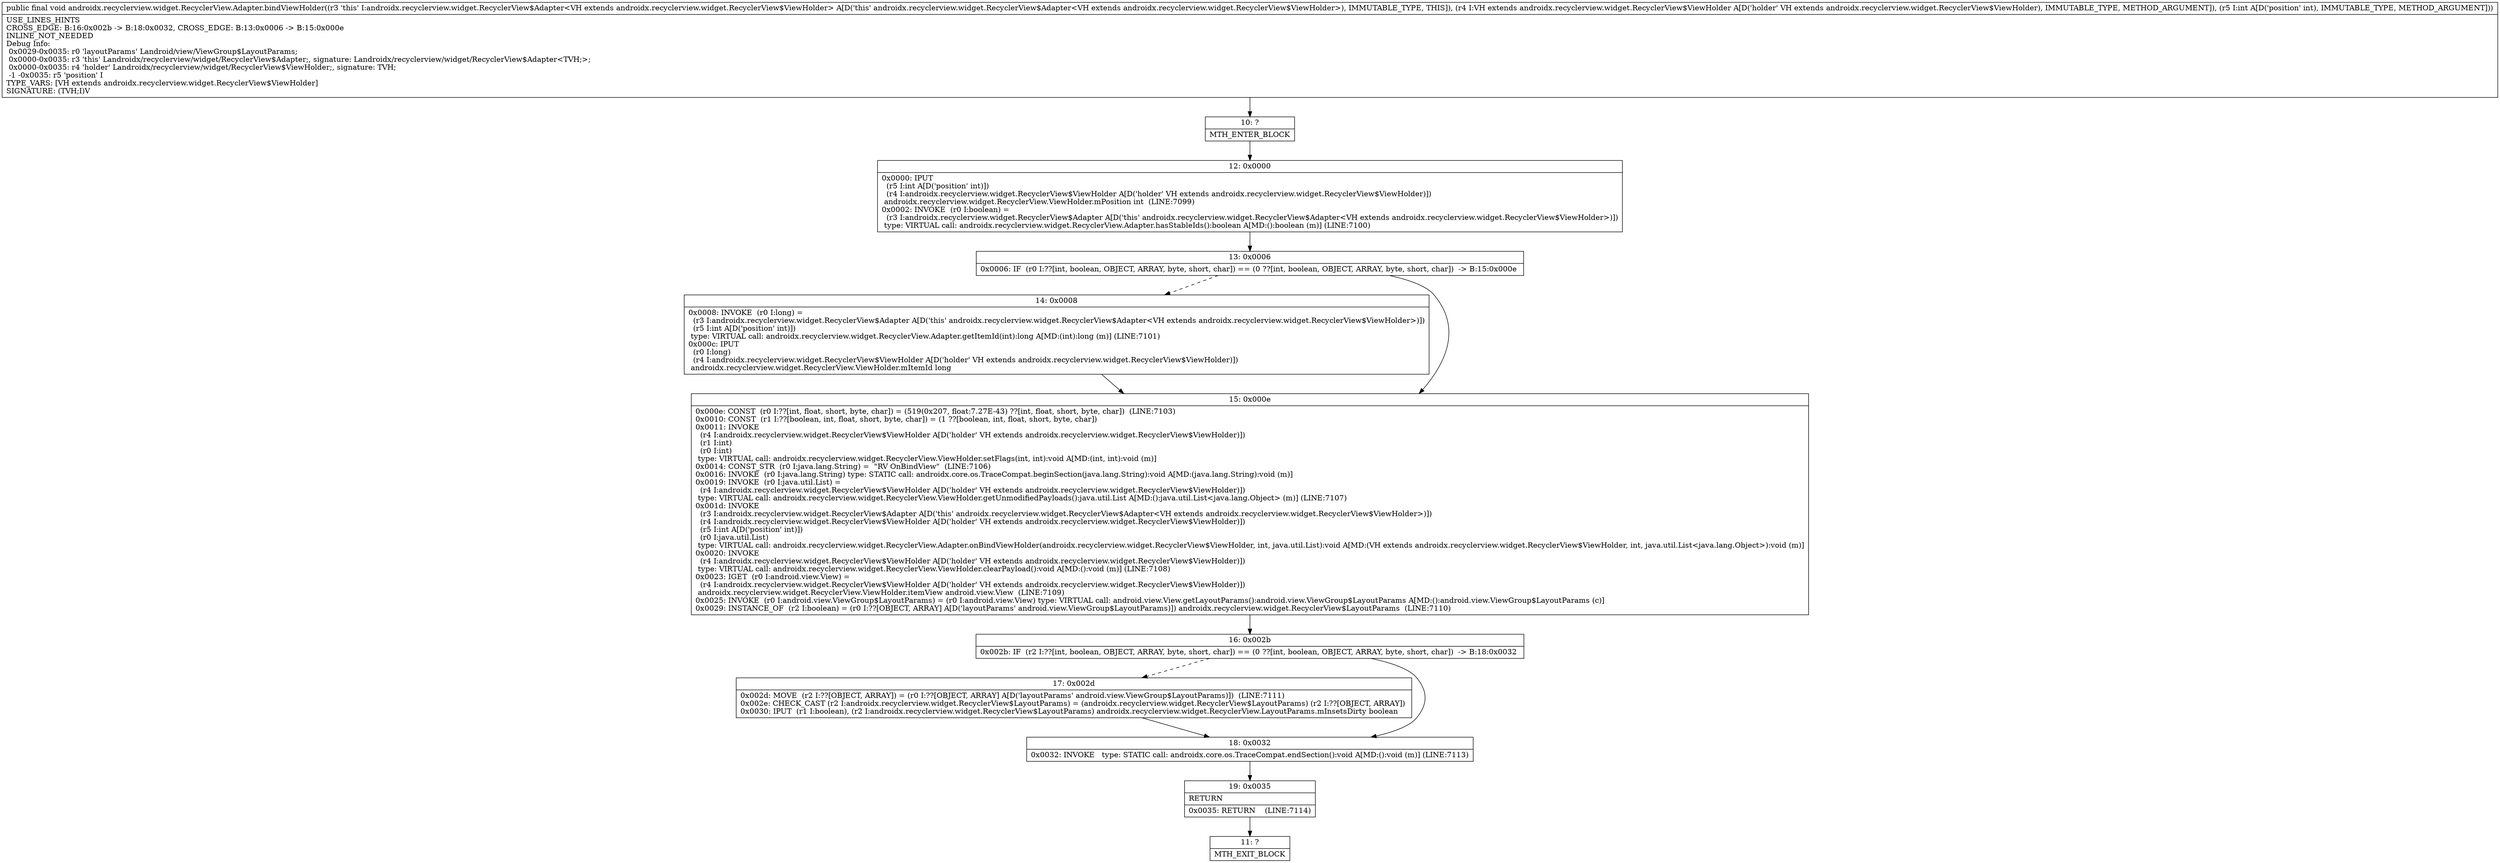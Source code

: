 digraph "CFG forandroidx.recyclerview.widget.RecyclerView.Adapter.bindViewHolder(Landroidx\/recyclerview\/widget\/RecyclerView$ViewHolder;I)V" {
Node_10 [shape=record,label="{10\:\ ?|MTH_ENTER_BLOCK\l}"];
Node_12 [shape=record,label="{12\:\ 0x0000|0x0000: IPUT  \l  (r5 I:int A[D('position' int)])\l  (r4 I:androidx.recyclerview.widget.RecyclerView$ViewHolder A[D('holder' VH extends androidx.recyclerview.widget.RecyclerView$ViewHolder)])\l androidx.recyclerview.widget.RecyclerView.ViewHolder.mPosition int  (LINE:7099)\l0x0002: INVOKE  (r0 I:boolean) = \l  (r3 I:androidx.recyclerview.widget.RecyclerView$Adapter A[D('this' androidx.recyclerview.widget.RecyclerView$Adapter\<VH extends androidx.recyclerview.widget.RecyclerView$ViewHolder\>)])\l type: VIRTUAL call: androidx.recyclerview.widget.RecyclerView.Adapter.hasStableIds():boolean A[MD:():boolean (m)] (LINE:7100)\l}"];
Node_13 [shape=record,label="{13\:\ 0x0006|0x0006: IF  (r0 I:??[int, boolean, OBJECT, ARRAY, byte, short, char]) == (0 ??[int, boolean, OBJECT, ARRAY, byte, short, char])  \-\> B:15:0x000e \l}"];
Node_14 [shape=record,label="{14\:\ 0x0008|0x0008: INVOKE  (r0 I:long) = \l  (r3 I:androidx.recyclerview.widget.RecyclerView$Adapter A[D('this' androidx.recyclerview.widget.RecyclerView$Adapter\<VH extends androidx.recyclerview.widget.RecyclerView$ViewHolder\>)])\l  (r5 I:int A[D('position' int)])\l type: VIRTUAL call: androidx.recyclerview.widget.RecyclerView.Adapter.getItemId(int):long A[MD:(int):long (m)] (LINE:7101)\l0x000c: IPUT  \l  (r0 I:long)\l  (r4 I:androidx.recyclerview.widget.RecyclerView$ViewHolder A[D('holder' VH extends androidx.recyclerview.widget.RecyclerView$ViewHolder)])\l androidx.recyclerview.widget.RecyclerView.ViewHolder.mItemId long \l}"];
Node_15 [shape=record,label="{15\:\ 0x000e|0x000e: CONST  (r0 I:??[int, float, short, byte, char]) = (519(0x207, float:7.27E\-43) ??[int, float, short, byte, char])  (LINE:7103)\l0x0010: CONST  (r1 I:??[boolean, int, float, short, byte, char]) = (1 ??[boolean, int, float, short, byte, char]) \l0x0011: INVOKE  \l  (r4 I:androidx.recyclerview.widget.RecyclerView$ViewHolder A[D('holder' VH extends androidx.recyclerview.widget.RecyclerView$ViewHolder)])\l  (r1 I:int)\l  (r0 I:int)\l type: VIRTUAL call: androidx.recyclerview.widget.RecyclerView.ViewHolder.setFlags(int, int):void A[MD:(int, int):void (m)]\l0x0014: CONST_STR  (r0 I:java.lang.String) =  \"RV OnBindView\"  (LINE:7106)\l0x0016: INVOKE  (r0 I:java.lang.String) type: STATIC call: androidx.core.os.TraceCompat.beginSection(java.lang.String):void A[MD:(java.lang.String):void (m)]\l0x0019: INVOKE  (r0 I:java.util.List) = \l  (r4 I:androidx.recyclerview.widget.RecyclerView$ViewHolder A[D('holder' VH extends androidx.recyclerview.widget.RecyclerView$ViewHolder)])\l type: VIRTUAL call: androidx.recyclerview.widget.RecyclerView.ViewHolder.getUnmodifiedPayloads():java.util.List A[MD:():java.util.List\<java.lang.Object\> (m)] (LINE:7107)\l0x001d: INVOKE  \l  (r3 I:androidx.recyclerview.widget.RecyclerView$Adapter A[D('this' androidx.recyclerview.widget.RecyclerView$Adapter\<VH extends androidx.recyclerview.widget.RecyclerView$ViewHolder\>)])\l  (r4 I:androidx.recyclerview.widget.RecyclerView$ViewHolder A[D('holder' VH extends androidx.recyclerview.widget.RecyclerView$ViewHolder)])\l  (r5 I:int A[D('position' int)])\l  (r0 I:java.util.List)\l type: VIRTUAL call: androidx.recyclerview.widget.RecyclerView.Adapter.onBindViewHolder(androidx.recyclerview.widget.RecyclerView$ViewHolder, int, java.util.List):void A[MD:(VH extends androidx.recyclerview.widget.RecyclerView$ViewHolder, int, java.util.List\<java.lang.Object\>):void (m)]\l0x0020: INVOKE  \l  (r4 I:androidx.recyclerview.widget.RecyclerView$ViewHolder A[D('holder' VH extends androidx.recyclerview.widget.RecyclerView$ViewHolder)])\l type: VIRTUAL call: androidx.recyclerview.widget.RecyclerView.ViewHolder.clearPayload():void A[MD:():void (m)] (LINE:7108)\l0x0023: IGET  (r0 I:android.view.View) = \l  (r4 I:androidx.recyclerview.widget.RecyclerView$ViewHolder A[D('holder' VH extends androidx.recyclerview.widget.RecyclerView$ViewHolder)])\l androidx.recyclerview.widget.RecyclerView.ViewHolder.itemView android.view.View  (LINE:7109)\l0x0025: INVOKE  (r0 I:android.view.ViewGroup$LayoutParams) = (r0 I:android.view.View) type: VIRTUAL call: android.view.View.getLayoutParams():android.view.ViewGroup$LayoutParams A[MD:():android.view.ViewGroup$LayoutParams (c)]\l0x0029: INSTANCE_OF  (r2 I:boolean) = (r0 I:??[OBJECT, ARRAY] A[D('layoutParams' android.view.ViewGroup$LayoutParams)]) androidx.recyclerview.widget.RecyclerView$LayoutParams  (LINE:7110)\l}"];
Node_16 [shape=record,label="{16\:\ 0x002b|0x002b: IF  (r2 I:??[int, boolean, OBJECT, ARRAY, byte, short, char]) == (0 ??[int, boolean, OBJECT, ARRAY, byte, short, char])  \-\> B:18:0x0032 \l}"];
Node_17 [shape=record,label="{17\:\ 0x002d|0x002d: MOVE  (r2 I:??[OBJECT, ARRAY]) = (r0 I:??[OBJECT, ARRAY] A[D('layoutParams' android.view.ViewGroup$LayoutParams)])  (LINE:7111)\l0x002e: CHECK_CAST (r2 I:androidx.recyclerview.widget.RecyclerView$LayoutParams) = (androidx.recyclerview.widget.RecyclerView$LayoutParams) (r2 I:??[OBJECT, ARRAY]) \l0x0030: IPUT  (r1 I:boolean), (r2 I:androidx.recyclerview.widget.RecyclerView$LayoutParams) androidx.recyclerview.widget.RecyclerView.LayoutParams.mInsetsDirty boolean \l}"];
Node_18 [shape=record,label="{18\:\ 0x0032|0x0032: INVOKE   type: STATIC call: androidx.core.os.TraceCompat.endSection():void A[MD:():void (m)] (LINE:7113)\l}"];
Node_19 [shape=record,label="{19\:\ 0x0035|RETURN\l|0x0035: RETURN    (LINE:7114)\l}"];
Node_11 [shape=record,label="{11\:\ ?|MTH_EXIT_BLOCK\l}"];
MethodNode[shape=record,label="{public final void androidx.recyclerview.widget.RecyclerView.Adapter.bindViewHolder((r3 'this' I:androidx.recyclerview.widget.RecyclerView$Adapter\<VH extends androidx.recyclerview.widget.RecyclerView$ViewHolder\> A[D('this' androidx.recyclerview.widget.RecyclerView$Adapter\<VH extends androidx.recyclerview.widget.RecyclerView$ViewHolder\>), IMMUTABLE_TYPE, THIS]), (r4 I:VH extends androidx.recyclerview.widget.RecyclerView$ViewHolder A[D('holder' VH extends androidx.recyclerview.widget.RecyclerView$ViewHolder), IMMUTABLE_TYPE, METHOD_ARGUMENT]), (r5 I:int A[D('position' int), IMMUTABLE_TYPE, METHOD_ARGUMENT]))  | USE_LINES_HINTS\lCROSS_EDGE: B:16:0x002b \-\> B:18:0x0032, CROSS_EDGE: B:13:0x0006 \-\> B:15:0x000e\lINLINE_NOT_NEEDED\lDebug Info:\l  0x0029\-0x0035: r0 'layoutParams' Landroid\/view\/ViewGroup$LayoutParams;\l  0x0000\-0x0035: r3 'this' Landroidx\/recyclerview\/widget\/RecyclerView$Adapter;, signature: Landroidx\/recyclerview\/widget\/RecyclerView$Adapter\<TVH;\>;\l  0x0000\-0x0035: r4 'holder' Landroidx\/recyclerview\/widget\/RecyclerView$ViewHolder;, signature: TVH;\l  \-1 \-0x0035: r5 'position' I\lTYPE_VARS: [VH extends androidx.recyclerview.widget.RecyclerView$ViewHolder]\lSIGNATURE: (TVH;I)V\l}"];
MethodNode -> Node_10;Node_10 -> Node_12;
Node_12 -> Node_13;
Node_13 -> Node_14[style=dashed];
Node_13 -> Node_15;
Node_14 -> Node_15;
Node_15 -> Node_16;
Node_16 -> Node_17[style=dashed];
Node_16 -> Node_18;
Node_17 -> Node_18;
Node_18 -> Node_19;
Node_19 -> Node_11;
}

